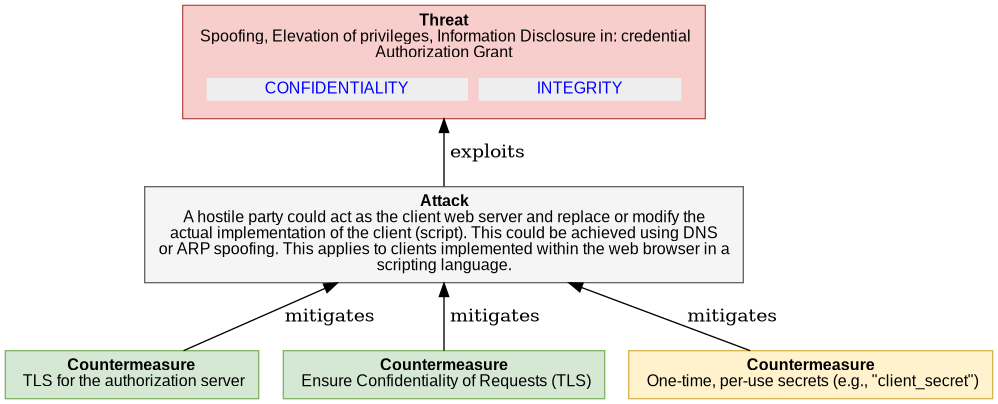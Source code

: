  

@startuml
digraph G {
rankdir="BT";
  node [shape=plaintext, fontname="Arial" fontsize="12"];
    "4_4_2_4_MANIPULATION_SCRIPTS" [ fillcolor="#F8CECC", style=filled, shape=polygon, color="#B85450"
    label= 
    <<table border="0" cellborder="0" cellspacing="0">
     <tr><td align="center"><b>Threat</b><br/> 

Spoofing, Elevation of privileges, Information Disclosure in: credential<br/>Authorization Grant
</td></tr>
     <tr><td><table border="0" cellborder="0" cellspacing="8"><tr>
                ret += secObj.linkedImpactMDText()
     <td align="center" href="#OAuth2.CONFIDENTIALITY" bgcolor="#EEEEEE"><font color="blue">CONFIDENTIALITY</font></td>
                ret += secObj.linkedImpactMDText()
     <td align="center" href="#OAuth2.INTEGRITY" bgcolor="#EEEEEE"><font color="blue">INTEGRITY</font></td>
     </tr></table></td></tr>   
   </table>>
   ];
    
"4_4_2_4_MANIPULATION_SCRIPTS_attack" [ fillcolor="#f5f5f5", style=filled, shape=polygon, color="#666666", label =     
    <<table border="0" cellborder="0" cellspacing="0">
     <tr><td align="center"><b>Attack</b><br/>

A hostile party could act as the client web server and replace or modify the<br/>actual implementation of the client (script). This could be achieved using DNS<br/>or ARP spoofing. This applies to clients implemented within the web browser in a<br/>scripting language.
</td></tr>
   </table>>
    ]

"4_4_2_4_MANIPULATION_SCRIPTS_attack" -> "4_4_2_4_MANIPULATION_SCRIPTS"  [label = " exploits"]

    "4_4_2_4_MANIPULATION_SCRIPTS_countermeasure0" [ 
       fillcolor="#D5E8D4", style=filled, shape=polygon, color="#82B366", label =     
    <<table border="0" cellborder="0" cellspacing="0">
     <tr><td align="left"><b>Countermeasure</b><br/> 

TLS for the authorization server
</td></tr>
   </table>>
   ]

     "4_4_2_4_MANIPULATION_SCRIPTS_countermeasure0" -> "4_4_2_4_MANIPULATION_SCRIPTS_attack" [label = " mitigates"]

    "4_4_2_4_MANIPULATION_SCRIPTS_countermeasure1" [ 
       fillcolor="#D5E8D4", style=filled, shape=polygon, color="#82B366", label =     
    <<table border="0" cellborder="0" cellspacing="0">
     <tr><td align="left"><b>Countermeasure</b><br/> 

Ensure Confidentiality of Requests (TLS)
</td></tr>
   </table>>
   ]

     "4_4_2_4_MANIPULATION_SCRIPTS_countermeasure1" -> "4_4_2_4_MANIPULATION_SCRIPTS_attack" [label = " mitigates"]

    "4_4_2_4_MANIPULATION_SCRIPTS_countermeasure2" [ 
       fillcolor="#FFF2CC", style=filled, shape=polygon, color="#D6B656", label =     
    <<table border="0" cellborder="0" cellspacing="0">
     <tr><td align="left"><b>Countermeasure</b><br/> 

One-time, per-use secrets (e.g., &quot;client_secret&quot;)
</td></tr>
   </table>>
   ]

     "4_4_2_4_MANIPULATION_SCRIPTS_countermeasure2" -> "4_4_2_4_MANIPULATION_SCRIPTS_attack" [label = " mitigates"]

}
@enduml

